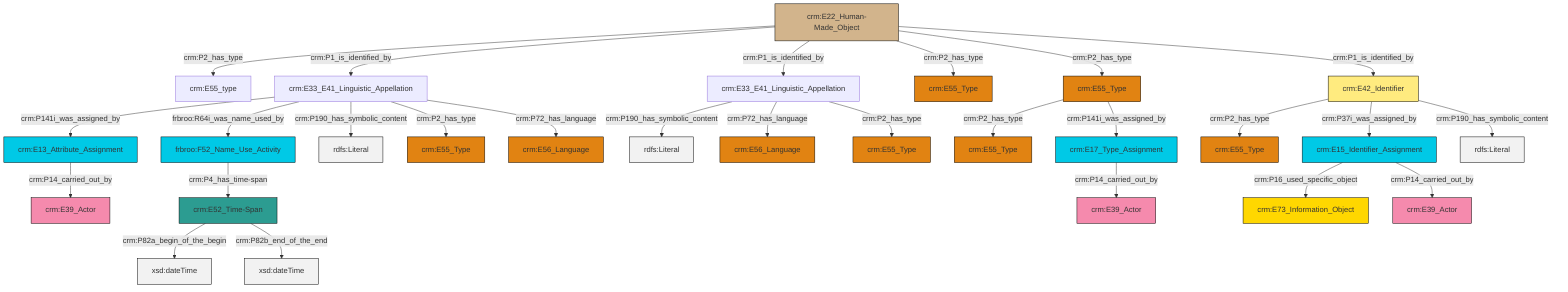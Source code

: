 graph TD
classDef Literal fill:#f2f2f2,stroke:#000000;
classDef CRM_Entity fill:#FFFFFF,stroke:#000000;
classDef Temporal_Entity fill:#00C9E6, stroke:#000000;
classDef Type fill:#E18312, stroke:#000000;
classDef Time-Span fill:#2C9C91, stroke:#000000;
classDef Appellation fill:#FFEB7F, stroke:#000000;
classDef Place fill:#008836, stroke:#000000;
classDef Persistent_Item fill:#B266B2, stroke:#000000;
classDef Conceptual_Object fill:#FFD700, stroke:#000000;
classDef Physical_Thing fill:#D2B48C, stroke:#000000;
classDef Actor fill:#f58aad, stroke:#000000;
classDef PC_Classes fill:#4ce600, stroke:#000000;
classDef Multi fill:#cccccc,stroke:#000000;

6["crm:E55_Type"]:::Type -->|crm:P2_has_type| 7["crm:E55_Type"]:::Type
8["crm:E33_E41_Linguistic_Appellation"]:::Default -->|crm:P190_has_symbolic_content| 9[rdfs:Literal]:::Literal
10["crm:E22_Human-Made_Object"]:::Physical_Thing -->|crm:P2_has_type| 11["crm:E55_type"]:::Default
10["crm:E22_Human-Made_Object"]:::Physical_Thing -->|crm:P1_is_identified_by| 12["crm:E33_E41_Linguistic_Appellation"]:::Default
13["frbroo:F52_Name_Use_Activity"]:::Temporal_Entity -->|crm:P4_has_time-span| 14["crm:E52_Time-Span"]:::Time-Span
15["crm:E42_Identifier"]:::Appellation -->|crm:P2_has_type| 2["crm:E55_Type"]:::Type
6["crm:E55_Type"]:::Type -->|crm:P141i_was_assigned_by| 16["crm:E17_Type_Assignment"]:::Temporal_Entity
12["crm:E33_E41_Linguistic_Appellation"]:::Default -->|crm:P141i_was_assigned_by| 18["crm:E13_Attribute_Assignment"]:::Temporal_Entity
10["crm:E22_Human-Made_Object"]:::Physical_Thing -->|crm:P1_is_identified_by| 8["crm:E33_E41_Linguistic_Appellation"]:::Default
15["crm:E42_Identifier"]:::Appellation -->|crm:P37i_was_assigned_by| 22["crm:E15_Identifier_Assignment"]:::Temporal_Entity
8["crm:E33_E41_Linguistic_Appellation"]:::Default -->|crm:P72_has_language| 20["crm:E56_Language"]:::Type
10["crm:E22_Human-Made_Object"]:::Physical_Thing -->|crm:P2_has_type| 23["crm:E55_Type"]:::Type
12["crm:E33_E41_Linguistic_Appellation"]:::Default -->|frbroo:R64i_was_name_used_by| 13["frbroo:F52_Name_Use_Activity"]:::Temporal_Entity
12["crm:E33_E41_Linguistic_Appellation"]:::Default -->|crm:P190_has_symbolic_content| 24[rdfs:Literal]:::Literal
22["crm:E15_Identifier_Assignment"]:::Temporal_Entity -->|crm:P16_used_specific_object| 28["crm:E73_Information_Object"]:::Conceptual_Object
10["crm:E22_Human-Made_Object"]:::Physical_Thing -->|crm:P2_has_type| 6["crm:E55_Type"]:::Type
8["crm:E33_E41_Linguistic_Appellation"]:::Default -->|crm:P2_has_type| 0["crm:E55_Type"]:::Type
14["crm:E52_Time-Span"]:::Time-Span -->|crm:P82a_begin_of_the_begin| 41[xsd:dateTime]:::Literal
15["crm:E42_Identifier"]:::Appellation -->|crm:P190_has_symbolic_content| 42[rdfs:Literal]:::Literal
12["crm:E33_E41_Linguistic_Appellation"]:::Default -->|crm:P2_has_type| 39["crm:E55_Type"]:::Type
10["crm:E22_Human-Made_Object"]:::Physical_Thing -->|crm:P1_is_identified_by| 15["crm:E42_Identifier"]:::Appellation
18["crm:E13_Attribute_Assignment"]:::Temporal_Entity -->|crm:P14_carried_out_by| 4["crm:E39_Actor"]:::Actor
16["crm:E17_Type_Assignment"]:::Temporal_Entity -->|crm:P14_carried_out_by| 47["crm:E39_Actor"]:::Actor
12["crm:E33_E41_Linguistic_Appellation"]:::Default -->|crm:P72_has_language| 33["crm:E56_Language"]:::Type
14["crm:E52_Time-Span"]:::Time-Span -->|crm:P82b_end_of_the_end| 48[xsd:dateTime]:::Literal
22["crm:E15_Identifier_Assignment"]:::Temporal_Entity -->|crm:P14_carried_out_by| 45["crm:E39_Actor"]:::Actor